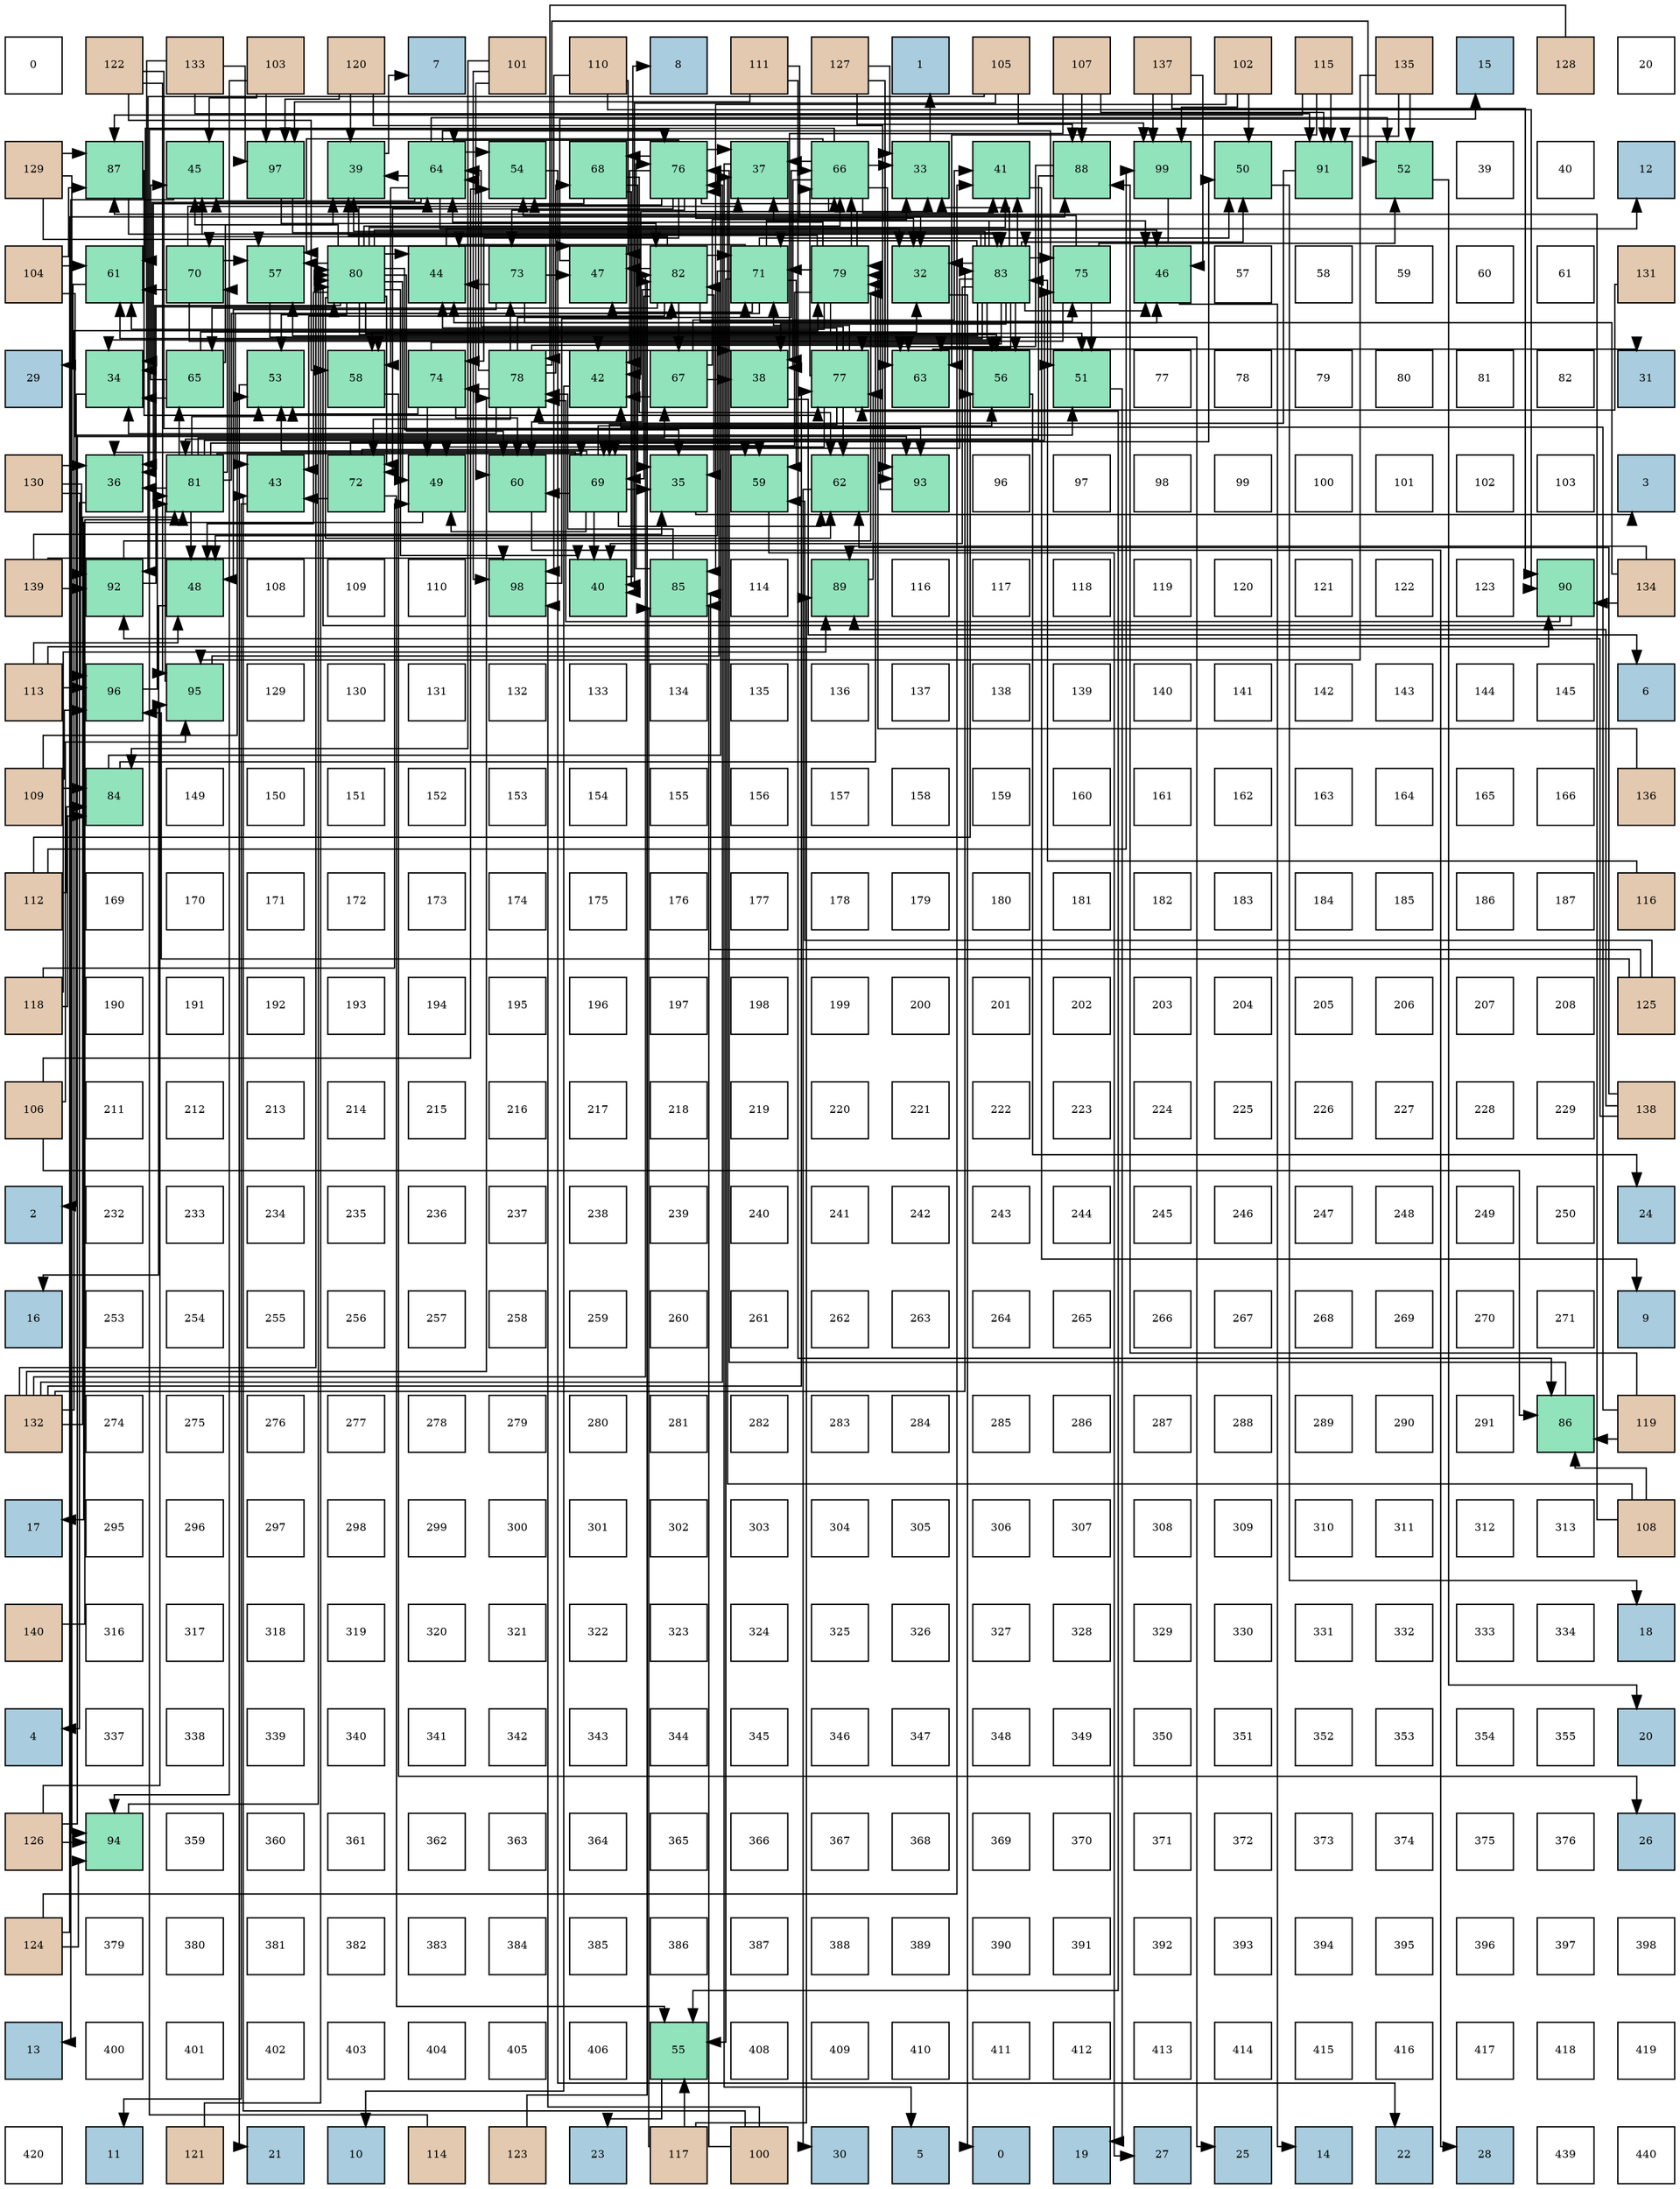 digraph layout{
 rankdir=TB;
 splines=ortho;
 node [style=filled shape=square fixedsize=true width=0.6];
0[label="0", fontsize=8, fillcolor="#ffffff"];
1[label="122", fontsize=8, fillcolor="#e3c9af"];
2[label="133", fontsize=8, fillcolor="#e3c9af"];
3[label="103", fontsize=8, fillcolor="#e3c9af"];
4[label="120", fontsize=8, fillcolor="#e3c9af"];
5[label="7", fontsize=8, fillcolor="#a9ccde"];
6[label="101", fontsize=8, fillcolor="#e3c9af"];
7[label="110", fontsize=8, fillcolor="#e3c9af"];
8[label="8", fontsize=8, fillcolor="#a9ccde"];
9[label="111", fontsize=8, fillcolor="#e3c9af"];
10[label="127", fontsize=8, fillcolor="#e3c9af"];
11[label="1", fontsize=8, fillcolor="#a9ccde"];
12[label="105", fontsize=8, fillcolor="#e3c9af"];
13[label="107", fontsize=8, fillcolor="#e3c9af"];
14[label="137", fontsize=8, fillcolor="#e3c9af"];
15[label="102", fontsize=8, fillcolor="#e3c9af"];
16[label="115", fontsize=8, fillcolor="#e3c9af"];
17[label="135", fontsize=8, fillcolor="#e3c9af"];
18[label="15", fontsize=8, fillcolor="#a9ccde"];
19[label="128", fontsize=8, fillcolor="#e3c9af"];
20[label="20", fontsize=8, fillcolor="#ffffff"];
21[label="129", fontsize=8, fillcolor="#e3c9af"];
22[label="87", fontsize=8, fillcolor="#91e3bb"];
23[label="45", fontsize=8, fillcolor="#91e3bb"];
24[label="97", fontsize=8, fillcolor="#91e3bb"];
25[label="39", fontsize=8, fillcolor="#91e3bb"];
26[label="64", fontsize=8, fillcolor="#91e3bb"];
27[label="54", fontsize=8, fillcolor="#91e3bb"];
28[label="68", fontsize=8, fillcolor="#91e3bb"];
29[label="76", fontsize=8, fillcolor="#91e3bb"];
30[label="37", fontsize=8, fillcolor="#91e3bb"];
31[label="66", fontsize=8, fillcolor="#91e3bb"];
32[label="33", fontsize=8, fillcolor="#91e3bb"];
33[label="41", fontsize=8, fillcolor="#91e3bb"];
34[label="88", fontsize=8, fillcolor="#91e3bb"];
35[label="99", fontsize=8, fillcolor="#91e3bb"];
36[label="50", fontsize=8, fillcolor="#91e3bb"];
37[label="91", fontsize=8, fillcolor="#91e3bb"];
38[label="52", fontsize=8, fillcolor="#91e3bb"];
39[label="39", fontsize=8, fillcolor="#ffffff"];
40[label="40", fontsize=8, fillcolor="#ffffff"];
41[label="12", fontsize=8, fillcolor="#a9ccde"];
42[label="104", fontsize=8, fillcolor="#e3c9af"];
43[label="61", fontsize=8, fillcolor="#91e3bb"];
44[label="70", fontsize=8, fillcolor="#91e3bb"];
45[label="57", fontsize=8, fillcolor="#91e3bb"];
46[label="80", fontsize=8, fillcolor="#91e3bb"];
47[label="44", fontsize=8, fillcolor="#91e3bb"];
48[label="73", fontsize=8, fillcolor="#91e3bb"];
49[label="47", fontsize=8, fillcolor="#91e3bb"];
50[label="82", fontsize=8, fillcolor="#91e3bb"];
51[label="71", fontsize=8, fillcolor="#91e3bb"];
52[label="79", fontsize=8, fillcolor="#91e3bb"];
53[label="32", fontsize=8, fillcolor="#91e3bb"];
54[label="83", fontsize=8, fillcolor="#91e3bb"];
55[label="75", fontsize=8, fillcolor="#91e3bb"];
56[label="46", fontsize=8, fillcolor="#91e3bb"];
57[label="57", fontsize=8, fillcolor="#ffffff"];
58[label="58", fontsize=8, fillcolor="#ffffff"];
59[label="59", fontsize=8, fillcolor="#ffffff"];
60[label="60", fontsize=8, fillcolor="#ffffff"];
61[label="61", fontsize=8, fillcolor="#ffffff"];
62[label="131", fontsize=8, fillcolor="#e3c9af"];
63[label="29", fontsize=8, fillcolor="#a9ccde"];
64[label="34", fontsize=8, fillcolor="#91e3bb"];
65[label="65", fontsize=8, fillcolor="#91e3bb"];
66[label="53", fontsize=8, fillcolor="#91e3bb"];
67[label="58", fontsize=8, fillcolor="#91e3bb"];
68[label="74", fontsize=8, fillcolor="#91e3bb"];
69[label="78", fontsize=8, fillcolor="#91e3bb"];
70[label="42", fontsize=8, fillcolor="#91e3bb"];
71[label="67", fontsize=8, fillcolor="#91e3bb"];
72[label="38", fontsize=8, fillcolor="#91e3bb"];
73[label="77", fontsize=8, fillcolor="#91e3bb"];
74[label="63", fontsize=8, fillcolor="#91e3bb"];
75[label="56", fontsize=8, fillcolor="#91e3bb"];
76[label="51", fontsize=8, fillcolor="#91e3bb"];
77[label="77", fontsize=8, fillcolor="#ffffff"];
78[label="78", fontsize=8, fillcolor="#ffffff"];
79[label="79", fontsize=8, fillcolor="#ffffff"];
80[label="80", fontsize=8, fillcolor="#ffffff"];
81[label="81", fontsize=8, fillcolor="#ffffff"];
82[label="82", fontsize=8, fillcolor="#ffffff"];
83[label="31", fontsize=8, fillcolor="#a9ccde"];
84[label="130", fontsize=8, fillcolor="#e3c9af"];
85[label="36", fontsize=8, fillcolor="#91e3bb"];
86[label="81", fontsize=8, fillcolor="#91e3bb"];
87[label="43", fontsize=8, fillcolor="#91e3bb"];
88[label="72", fontsize=8, fillcolor="#91e3bb"];
89[label="49", fontsize=8, fillcolor="#91e3bb"];
90[label="60", fontsize=8, fillcolor="#91e3bb"];
91[label="69", fontsize=8, fillcolor="#91e3bb"];
92[label="35", fontsize=8, fillcolor="#91e3bb"];
93[label="59", fontsize=8, fillcolor="#91e3bb"];
94[label="62", fontsize=8, fillcolor="#91e3bb"];
95[label="93", fontsize=8, fillcolor="#91e3bb"];
96[label="96", fontsize=8, fillcolor="#ffffff"];
97[label="97", fontsize=8, fillcolor="#ffffff"];
98[label="98", fontsize=8, fillcolor="#ffffff"];
99[label="99", fontsize=8, fillcolor="#ffffff"];
100[label="100", fontsize=8, fillcolor="#ffffff"];
101[label="101", fontsize=8, fillcolor="#ffffff"];
102[label="102", fontsize=8, fillcolor="#ffffff"];
103[label="103", fontsize=8, fillcolor="#ffffff"];
104[label="3", fontsize=8, fillcolor="#a9ccde"];
105[label="139", fontsize=8, fillcolor="#e3c9af"];
106[label="92", fontsize=8, fillcolor="#91e3bb"];
107[label="48", fontsize=8, fillcolor="#91e3bb"];
108[label="108", fontsize=8, fillcolor="#ffffff"];
109[label="109", fontsize=8, fillcolor="#ffffff"];
110[label="110", fontsize=8, fillcolor="#ffffff"];
111[label="98", fontsize=8, fillcolor="#91e3bb"];
112[label="40", fontsize=8, fillcolor="#91e3bb"];
113[label="85", fontsize=8, fillcolor="#91e3bb"];
114[label="114", fontsize=8, fillcolor="#ffffff"];
115[label="89", fontsize=8, fillcolor="#91e3bb"];
116[label="116", fontsize=8, fillcolor="#ffffff"];
117[label="117", fontsize=8, fillcolor="#ffffff"];
118[label="118", fontsize=8, fillcolor="#ffffff"];
119[label="119", fontsize=8, fillcolor="#ffffff"];
120[label="120", fontsize=8, fillcolor="#ffffff"];
121[label="121", fontsize=8, fillcolor="#ffffff"];
122[label="122", fontsize=8, fillcolor="#ffffff"];
123[label="123", fontsize=8, fillcolor="#ffffff"];
124[label="90", fontsize=8, fillcolor="#91e3bb"];
125[label="134", fontsize=8, fillcolor="#e3c9af"];
126[label="113", fontsize=8, fillcolor="#e3c9af"];
127[label="96", fontsize=8, fillcolor="#91e3bb"];
128[label="95", fontsize=8, fillcolor="#91e3bb"];
129[label="129", fontsize=8, fillcolor="#ffffff"];
130[label="130", fontsize=8, fillcolor="#ffffff"];
131[label="131", fontsize=8, fillcolor="#ffffff"];
132[label="132", fontsize=8, fillcolor="#ffffff"];
133[label="133", fontsize=8, fillcolor="#ffffff"];
134[label="134", fontsize=8, fillcolor="#ffffff"];
135[label="135", fontsize=8, fillcolor="#ffffff"];
136[label="136", fontsize=8, fillcolor="#ffffff"];
137[label="137", fontsize=8, fillcolor="#ffffff"];
138[label="138", fontsize=8, fillcolor="#ffffff"];
139[label="139", fontsize=8, fillcolor="#ffffff"];
140[label="140", fontsize=8, fillcolor="#ffffff"];
141[label="141", fontsize=8, fillcolor="#ffffff"];
142[label="142", fontsize=8, fillcolor="#ffffff"];
143[label="143", fontsize=8, fillcolor="#ffffff"];
144[label="144", fontsize=8, fillcolor="#ffffff"];
145[label="145", fontsize=8, fillcolor="#ffffff"];
146[label="6", fontsize=8, fillcolor="#a9ccde"];
147[label="109", fontsize=8, fillcolor="#e3c9af"];
148[label="84", fontsize=8, fillcolor="#91e3bb"];
149[label="149", fontsize=8, fillcolor="#ffffff"];
150[label="150", fontsize=8, fillcolor="#ffffff"];
151[label="151", fontsize=8, fillcolor="#ffffff"];
152[label="152", fontsize=8, fillcolor="#ffffff"];
153[label="153", fontsize=8, fillcolor="#ffffff"];
154[label="154", fontsize=8, fillcolor="#ffffff"];
155[label="155", fontsize=8, fillcolor="#ffffff"];
156[label="156", fontsize=8, fillcolor="#ffffff"];
157[label="157", fontsize=8, fillcolor="#ffffff"];
158[label="158", fontsize=8, fillcolor="#ffffff"];
159[label="159", fontsize=8, fillcolor="#ffffff"];
160[label="160", fontsize=8, fillcolor="#ffffff"];
161[label="161", fontsize=8, fillcolor="#ffffff"];
162[label="162", fontsize=8, fillcolor="#ffffff"];
163[label="163", fontsize=8, fillcolor="#ffffff"];
164[label="164", fontsize=8, fillcolor="#ffffff"];
165[label="165", fontsize=8, fillcolor="#ffffff"];
166[label="166", fontsize=8, fillcolor="#ffffff"];
167[label="136", fontsize=8, fillcolor="#e3c9af"];
168[label="112", fontsize=8, fillcolor="#e3c9af"];
169[label="169", fontsize=8, fillcolor="#ffffff"];
170[label="170", fontsize=8, fillcolor="#ffffff"];
171[label="171", fontsize=8, fillcolor="#ffffff"];
172[label="172", fontsize=8, fillcolor="#ffffff"];
173[label="173", fontsize=8, fillcolor="#ffffff"];
174[label="174", fontsize=8, fillcolor="#ffffff"];
175[label="175", fontsize=8, fillcolor="#ffffff"];
176[label="176", fontsize=8, fillcolor="#ffffff"];
177[label="177", fontsize=8, fillcolor="#ffffff"];
178[label="178", fontsize=8, fillcolor="#ffffff"];
179[label="179", fontsize=8, fillcolor="#ffffff"];
180[label="180", fontsize=8, fillcolor="#ffffff"];
181[label="181", fontsize=8, fillcolor="#ffffff"];
182[label="182", fontsize=8, fillcolor="#ffffff"];
183[label="183", fontsize=8, fillcolor="#ffffff"];
184[label="184", fontsize=8, fillcolor="#ffffff"];
185[label="185", fontsize=8, fillcolor="#ffffff"];
186[label="186", fontsize=8, fillcolor="#ffffff"];
187[label="187", fontsize=8, fillcolor="#ffffff"];
188[label="116", fontsize=8, fillcolor="#e3c9af"];
189[label="118", fontsize=8, fillcolor="#e3c9af"];
190[label="190", fontsize=8, fillcolor="#ffffff"];
191[label="191", fontsize=8, fillcolor="#ffffff"];
192[label="192", fontsize=8, fillcolor="#ffffff"];
193[label="193", fontsize=8, fillcolor="#ffffff"];
194[label="194", fontsize=8, fillcolor="#ffffff"];
195[label="195", fontsize=8, fillcolor="#ffffff"];
196[label="196", fontsize=8, fillcolor="#ffffff"];
197[label="197", fontsize=8, fillcolor="#ffffff"];
198[label="198", fontsize=8, fillcolor="#ffffff"];
199[label="199", fontsize=8, fillcolor="#ffffff"];
200[label="200", fontsize=8, fillcolor="#ffffff"];
201[label="201", fontsize=8, fillcolor="#ffffff"];
202[label="202", fontsize=8, fillcolor="#ffffff"];
203[label="203", fontsize=8, fillcolor="#ffffff"];
204[label="204", fontsize=8, fillcolor="#ffffff"];
205[label="205", fontsize=8, fillcolor="#ffffff"];
206[label="206", fontsize=8, fillcolor="#ffffff"];
207[label="207", fontsize=8, fillcolor="#ffffff"];
208[label="208", fontsize=8, fillcolor="#ffffff"];
209[label="125", fontsize=8, fillcolor="#e3c9af"];
210[label="106", fontsize=8, fillcolor="#e3c9af"];
211[label="211", fontsize=8, fillcolor="#ffffff"];
212[label="212", fontsize=8, fillcolor="#ffffff"];
213[label="213", fontsize=8, fillcolor="#ffffff"];
214[label="214", fontsize=8, fillcolor="#ffffff"];
215[label="215", fontsize=8, fillcolor="#ffffff"];
216[label="216", fontsize=8, fillcolor="#ffffff"];
217[label="217", fontsize=8, fillcolor="#ffffff"];
218[label="218", fontsize=8, fillcolor="#ffffff"];
219[label="219", fontsize=8, fillcolor="#ffffff"];
220[label="220", fontsize=8, fillcolor="#ffffff"];
221[label="221", fontsize=8, fillcolor="#ffffff"];
222[label="222", fontsize=8, fillcolor="#ffffff"];
223[label="223", fontsize=8, fillcolor="#ffffff"];
224[label="224", fontsize=8, fillcolor="#ffffff"];
225[label="225", fontsize=8, fillcolor="#ffffff"];
226[label="226", fontsize=8, fillcolor="#ffffff"];
227[label="227", fontsize=8, fillcolor="#ffffff"];
228[label="228", fontsize=8, fillcolor="#ffffff"];
229[label="229", fontsize=8, fillcolor="#ffffff"];
230[label="138", fontsize=8, fillcolor="#e3c9af"];
231[label="2", fontsize=8, fillcolor="#a9ccde"];
232[label="232", fontsize=8, fillcolor="#ffffff"];
233[label="233", fontsize=8, fillcolor="#ffffff"];
234[label="234", fontsize=8, fillcolor="#ffffff"];
235[label="235", fontsize=8, fillcolor="#ffffff"];
236[label="236", fontsize=8, fillcolor="#ffffff"];
237[label="237", fontsize=8, fillcolor="#ffffff"];
238[label="238", fontsize=8, fillcolor="#ffffff"];
239[label="239", fontsize=8, fillcolor="#ffffff"];
240[label="240", fontsize=8, fillcolor="#ffffff"];
241[label="241", fontsize=8, fillcolor="#ffffff"];
242[label="242", fontsize=8, fillcolor="#ffffff"];
243[label="243", fontsize=8, fillcolor="#ffffff"];
244[label="244", fontsize=8, fillcolor="#ffffff"];
245[label="245", fontsize=8, fillcolor="#ffffff"];
246[label="246", fontsize=8, fillcolor="#ffffff"];
247[label="247", fontsize=8, fillcolor="#ffffff"];
248[label="248", fontsize=8, fillcolor="#ffffff"];
249[label="249", fontsize=8, fillcolor="#ffffff"];
250[label="250", fontsize=8, fillcolor="#ffffff"];
251[label="24", fontsize=8, fillcolor="#a9ccde"];
252[label="16", fontsize=8, fillcolor="#a9ccde"];
253[label="253", fontsize=8, fillcolor="#ffffff"];
254[label="254", fontsize=8, fillcolor="#ffffff"];
255[label="255", fontsize=8, fillcolor="#ffffff"];
256[label="256", fontsize=8, fillcolor="#ffffff"];
257[label="257", fontsize=8, fillcolor="#ffffff"];
258[label="258", fontsize=8, fillcolor="#ffffff"];
259[label="259", fontsize=8, fillcolor="#ffffff"];
260[label="260", fontsize=8, fillcolor="#ffffff"];
261[label="261", fontsize=8, fillcolor="#ffffff"];
262[label="262", fontsize=8, fillcolor="#ffffff"];
263[label="263", fontsize=8, fillcolor="#ffffff"];
264[label="264", fontsize=8, fillcolor="#ffffff"];
265[label="265", fontsize=8, fillcolor="#ffffff"];
266[label="266", fontsize=8, fillcolor="#ffffff"];
267[label="267", fontsize=8, fillcolor="#ffffff"];
268[label="268", fontsize=8, fillcolor="#ffffff"];
269[label="269", fontsize=8, fillcolor="#ffffff"];
270[label="270", fontsize=8, fillcolor="#ffffff"];
271[label="271", fontsize=8, fillcolor="#ffffff"];
272[label="9", fontsize=8, fillcolor="#a9ccde"];
273[label="132", fontsize=8, fillcolor="#e3c9af"];
274[label="274", fontsize=8, fillcolor="#ffffff"];
275[label="275", fontsize=8, fillcolor="#ffffff"];
276[label="276", fontsize=8, fillcolor="#ffffff"];
277[label="277", fontsize=8, fillcolor="#ffffff"];
278[label="278", fontsize=8, fillcolor="#ffffff"];
279[label="279", fontsize=8, fillcolor="#ffffff"];
280[label="280", fontsize=8, fillcolor="#ffffff"];
281[label="281", fontsize=8, fillcolor="#ffffff"];
282[label="282", fontsize=8, fillcolor="#ffffff"];
283[label="283", fontsize=8, fillcolor="#ffffff"];
284[label="284", fontsize=8, fillcolor="#ffffff"];
285[label="285", fontsize=8, fillcolor="#ffffff"];
286[label="286", fontsize=8, fillcolor="#ffffff"];
287[label="287", fontsize=8, fillcolor="#ffffff"];
288[label="288", fontsize=8, fillcolor="#ffffff"];
289[label="289", fontsize=8, fillcolor="#ffffff"];
290[label="290", fontsize=8, fillcolor="#ffffff"];
291[label="291", fontsize=8, fillcolor="#ffffff"];
292[label="86", fontsize=8, fillcolor="#91e3bb"];
293[label="119", fontsize=8, fillcolor="#e3c9af"];
294[label="17", fontsize=8, fillcolor="#a9ccde"];
295[label="295", fontsize=8, fillcolor="#ffffff"];
296[label="296", fontsize=8, fillcolor="#ffffff"];
297[label="297", fontsize=8, fillcolor="#ffffff"];
298[label="298", fontsize=8, fillcolor="#ffffff"];
299[label="299", fontsize=8, fillcolor="#ffffff"];
300[label="300", fontsize=8, fillcolor="#ffffff"];
301[label="301", fontsize=8, fillcolor="#ffffff"];
302[label="302", fontsize=8, fillcolor="#ffffff"];
303[label="303", fontsize=8, fillcolor="#ffffff"];
304[label="304", fontsize=8, fillcolor="#ffffff"];
305[label="305", fontsize=8, fillcolor="#ffffff"];
306[label="306", fontsize=8, fillcolor="#ffffff"];
307[label="307", fontsize=8, fillcolor="#ffffff"];
308[label="308", fontsize=8, fillcolor="#ffffff"];
309[label="309", fontsize=8, fillcolor="#ffffff"];
310[label="310", fontsize=8, fillcolor="#ffffff"];
311[label="311", fontsize=8, fillcolor="#ffffff"];
312[label="312", fontsize=8, fillcolor="#ffffff"];
313[label="313", fontsize=8, fillcolor="#ffffff"];
314[label="108", fontsize=8, fillcolor="#e3c9af"];
315[label="140", fontsize=8, fillcolor="#e3c9af"];
316[label="316", fontsize=8, fillcolor="#ffffff"];
317[label="317", fontsize=8, fillcolor="#ffffff"];
318[label="318", fontsize=8, fillcolor="#ffffff"];
319[label="319", fontsize=8, fillcolor="#ffffff"];
320[label="320", fontsize=8, fillcolor="#ffffff"];
321[label="321", fontsize=8, fillcolor="#ffffff"];
322[label="322", fontsize=8, fillcolor="#ffffff"];
323[label="323", fontsize=8, fillcolor="#ffffff"];
324[label="324", fontsize=8, fillcolor="#ffffff"];
325[label="325", fontsize=8, fillcolor="#ffffff"];
326[label="326", fontsize=8, fillcolor="#ffffff"];
327[label="327", fontsize=8, fillcolor="#ffffff"];
328[label="328", fontsize=8, fillcolor="#ffffff"];
329[label="329", fontsize=8, fillcolor="#ffffff"];
330[label="330", fontsize=8, fillcolor="#ffffff"];
331[label="331", fontsize=8, fillcolor="#ffffff"];
332[label="332", fontsize=8, fillcolor="#ffffff"];
333[label="333", fontsize=8, fillcolor="#ffffff"];
334[label="334", fontsize=8, fillcolor="#ffffff"];
335[label="18", fontsize=8, fillcolor="#a9ccde"];
336[label="4", fontsize=8, fillcolor="#a9ccde"];
337[label="337", fontsize=8, fillcolor="#ffffff"];
338[label="338", fontsize=8, fillcolor="#ffffff"];
339[label="339", fontsize=8, fillcolor="#ffffff"];
340[label="340", fontsize=8, fillcolor="#ffffff"];
341[label="341", fontsize=8, fillcolor="#ffffff"];
342[label="342", fontsize=8, fillcolor="#ffffff"];
343[label="343", fontsize=8, fillcolor="#ffffff"];
344[label="344", fontsize=8, fillcolor="#ffffff"];
345[label="345", fontsize=8, fillcolor="#ffffff"];
346[label="346", fontsize=8, fillcolor="#ffffff"];
347[label="347", fontsize=8, fillcolor="#ffffff"];
348[label="348", fontsize=8, fillcolor="#ffffff"];
349[label="349", fontsize=8, fillcolor="#ffffff"];
350[label="350", fontsize=8, fillcolor="#ffffff"];
351[label="351", fontsize=8, fillcolor="#ffffff"];
352[label="352", fontsize=8, fillcolor="#ffffff"];
353[label="353", fontsize=8, fillcolor="#ffffff"];
354[label="354", fontsize=8, fillcolor="#ffffff"];
355[label="355", fontsize=8, fillcolor="#ffffff"];
356[label="20", fontsize=8, fillcolor="#a9ccde"];
357[label="126", fontsize=8, fillcolor="#e3c9af"];
358[label="94", fontsize=8, fillcolor="#91e3bb"];
359[label="359", fontsize=8, fillcolor="#ffffff"];
360[label="360", fontsize=8, fillcolor="#ffffff"];
361[label="361", fontsize=8, fillcolor="#ffffff"];
362[label="362", fontsize=8, fillcolor="#ffffff"];
363[label="363", fontsize=8, fillcolor="#ffffff"];
364[label="364", fontsize=8, fillcolor="#ffffff"];
365[label="365", fontsize=8, fillcolor="#ffffff"];
366[label="366", fontsize=8, fillcolor="#ffffff"];
367[label="367", fontsize=8, fillcolor="#ffffff"];
368[label="368", fontsize=8, fillcolor="#ffffff"];
369[label="369", fontsize=8, fillcolor="#ffffff"];
370[label="370", fontsize=8, fillcolor="#ffffff"];
371[label="371", fontsize=8, fillcolor="#ffffff"];
372[label="372", fontsize=8, fillcolor="#ffffff"];
373[label="373", fontsize=8, fillcolor="#ffffff"];
374[label="374", fontsize=8, fillcolor="#ffffff"];
375[label="375", fontsize=8, fillcolor="#ffffff"];
376[label="376", fontsize=8, fillcolor="#ffffff"];
377[label="26", fontsize=8, fillcolor="#a9ccde"];
378[label="124", fontsize=8, fillcolor="#e3c9af"];
379[label="379", fontsize=8, fillcolor="#ffffff"];
380[label="380", fontsize=8, fillcolor="#ffffff"];
381[label="381", fontsize=8, fillcolor="#ffffff"];
382[label="382", fontsize=8, fillcolor="#ffffff"];
383[label="383", fontsize=8, fillcolor="#ffffff"];
384[label="384", fontsize=8, fillcolor="#ffffff"];
385[label="385", fontsize=8, fillcolor="#ffffff"];
386[label="386", fontsize=8, fillcolor="#ffffff"];
387[label="387", fontsize=8, fillcolor="#ffffff"];
388[label="388", fontsize=8, fillcolor="#ffffff"];
389[label="389", fontsize=8, fillcolor="#ffffff"];
390[label="390", fontsize=8, fillcolor="#ffffff"];
391[label="391", fontsize=8, fillcolor="#ffffff"];
392[label="392", fontsize=8, fillcolor="#ffffff"];
393[label="393", fontsize=8, fillcolor="#ffffff"];
394[label="394", fontsize=8, fillcolor="#ffffff"];
395[label="395", fontsize=8, fillcolor="#ffffff"];
396[label="396", fontsize=8, fillcolor="#ffffff"];
397[label="397", fontsize=8, fillcolor="#ffffff"];
398[label="398", fontsize=8, fillcolor="#ffffff"];
399[label="13", fontsize=8, fillcolor="#a9ccde"];
400[label="400", fontsize=8, fillcolor="#ffffff"];
401[label="401", fontsize=8, fillcolor="#ffffff"];
402[label="402", fontsize=8, fillcolor="#ffffff"];
403[label="403", fontsize=8, fillcolor="#ffffff"];
404[label="404", fontsize=8, fillcolor="#ffffff"];
405[label="405", fontsize=8, fillcolor="#ffffff"];
406[label="406", fontsize=8, fillcolor="#ffffff"];
407[label="55", fontsize=8, fillcolor="#91e3bb"];
408[label="408", fontsize=8, fillcolor="#ffffff"];
409[label="409", fontsize=8, fillcolor="#ffffff"];
410[label="410", fontsize=8, fillcolor="#ffffff"];
411[label="411", fontsize=8, fillcolor="#ffffff"];
412[label="412", fontsize=8, fillcolor="#ffffff"];
413[label="413", fontsize=8, fillcolor="#ffffff"];
414[label="414", fontsize=8, fillcolor="#ffffff"];
415[label="415", fontsize=8, fillcolor="#ffffff"];
416[label="416", fontsize=8, fillcolor="#ffffff"];
417[label="417", fontsize=8, fillcolor="#ffffff"];
418[label="418", fontsize=8, fillcolor="#ffffff"];
419[label="419", fontsize=8, fillcolor="#ffffff"];
420[label="420", fontsize=8, fillcolor="#ffffff"];
421[label="11", fontsize=8, fillcolor="#a9ccde"];
422[label="121", fontsize=8, fillcolor="#e3c9af"];
423[label="21", fontsize=8, fillcolor="#a9ccde"];
424[label="10", fontsize=8, fillcolor="#a9ccde"];
425[label="114", fontsize=8, fillcolor="#e3c9af"];
426[label="123", fontsize=8, fillcolor="#e3c9af"];
427[label="23", fontsize=8, fillcolor="#a9ccde"];
428[label="117", fontsize=8, fillcolor="#e3c9af"];
429[label="100", fontsize=8, fillcolor="#e3c9af"];
430[label="30", fontsize=8, fillcolor="#a9ccde"];
431[label="5", fontsize=8, fillcolor="#a9ccde"];
432[label="0", fontsize=8, fillcolor="#a9ccde"];
433[label="19", fontsize=8, fillcolor="#a9ccde"];
434[label="27", fontsize=8, fillcolor="#a9ccde"];
435[label="25", fontsize=8, fillcolor="#a9ccde"];
436[label="14", fontsize=8, fillcolor="#a9ccde"];
437[label="22", fontsize=8, fillcolor="#a9ccde"];
438[label="28", fontsize=8, fillcolor="#a9ccde"];
439[label="439", fontsize=8, fillcolor="#ffffff"];
440[label="440", fontsize=8, fillcolor="#ffffff"];
edge [constraint=false, style=vis];53 -> 432;
32 -> 11;
64 -> 231;
92 -> 104;
85 -> 336;
30 -> 431;
72 -> 146;
25 -> 5;
112 -> 8;
33 -> 272;
70 -> 424;
87 -> 421;
47 -> 41;
23 -> 399;
56 -> 436;
49 -> 18;
107 -> 252;
89 -> 294;
36 -> 335;
76 -> 433;
38 -> 356;
66 -> 423;
27 -> 437;
407 -> 427;
75 -> 251;
45 -> 435;
67 -> 377;
93 -> 434;
90 -> 438;
43 -> 63;
94 -> 430;
74 -> 83;
26 -> 53;
26 -> 64;
26 -> 25;
26 -> 23;
26 -> 76;
26 -> 38;
26 -> 27;
26 -> 67;
65 -> 53;
65 -> 64;
65 -> 25;
65 -> 23;
31 -> 32;
31 -> 30;
31 -> 72;
31 -> 33;
31 -> 70;
31 -> 45;
31 -> 43;
31 -> 74;
71 -> 32;
71 -> 72;
71 -> 33;
71 -> 70;
28 -> 92;
28 -> 85;
28 -> 112;
28 -> 94;
91 -> 92;
91 -> 85;
91 -> 112;
91 -> 89;
91 -> 66;
91 -> 75;
91 -> 90;
91 -> 94;
44 -> 30;
44 -> 45;
44 -> 43;
44 -> 74;
51 -> 87;
51 -> 47;
51 -> 56;
51 -> 49;
51 -> 107;
51 -> 36;
51 -> 407;
51 -> 93;
88 -> 87;
88 -> 36;
88 -> 407;
88 -> 93;
48 -> 47;
48 -> 56;
48 -> 49;
48 -> 107;
68 -> 89;
68 -> 66;
68 -> 75;
68 -> 90;
55 -> 76;
55 -> 38;
55 -> 27;
55 -> 67;
29 -> 53;
29 -> 30;
29 -> 70;
29 -> 27;
29 -> 26;
29 -> 31;
29 -> 28;
29 -> 88;
29 -> 48;
29 -> 68;
73 -> 47;
73 -> 89;
73 -> 407;
73 -> 94;
73 -> 26;
73 -> 31;
73 -> 91;
73 -> 51;
69 -> 64;
69 -> 72;
69 -> 38;
69 -> 74;
69 -> 26;
69 -> 31;
69 -> 28;
69 -> 88;
69 -> 48;
69 -> 68;
52 -> 32;
52 -> 25;
52 -> 67;
52 -> 43;
52 -> 26;
52 -> 31;
52 -> 91;
52 -> 51;
46 -> 92;
46 -> 85;
46 -> 112;
46 -> 33;
46 -> 47;
46 -> 23;
46 -> 56;
46 -> 49;
46 -> 107;
46 -> 89;
46 -> 76;
46 -> 66;
46 -> 75;
46 -> 45;
46 -> 90;
46 -> 94;
46 -> 26;
46 -> 31;
46 -> 88;
86 -> 85;
86 -> 107;
86 -> 66;
86 -> 93;
86 -> 65;
86 -> 71;
86 -> 91;
86 -> 44;
86 -> 51;
86 -> 55;
50 -> 92;
50 -> 87;
50 -> 49;
50 -> 90;
50 -> 65;
50 -> 71;
50 -> 91;
50 -> 44;
50 -> 51;
50 -> 55;
54 -> 53;
54 -> 32;
54 -> 64;
54 -> 30;
54 -> 72;
54 -> 25;
54 -> 112;
54 -> 33;
54 -> 70;
54 -> 23;
54 -> 56;
54 -> 36;
54 -> 75;
54 -> 45;
54 -> 43;
54 -> 74;
54 -> 91;
54 -> 51;
54 -> 55;
148 -> 29;
148 -> 52;
113 -> 29;
113 -> 69;
292 -> 29;
22 -> 73;
22 -> 54;
34 -> 73;
34 -> 86;
115 -> 73;
124 -> 69;
124 -> 46;
37 -> 69;
106 -> 52;
106 -> 46;
95 -> 52;
358 -> 46;
128 -> 86;
128 -> 50;
127 -> 86;
24 -> 50;
24 -> 54;
111 -> 50;
35 -> 54;
429 -> 87;
429 -> 113;
429 -> 111;
6 -> 90;
6 -> 148;
6 -> 111;
15 -> 36;
15 -> 113;
15 -> 35;
3 -> 23;
3 -> 358;
3 -> 24;
42 -> 43;
42 -> 22;
42 -> 95;
12 -> 112;
12 -> 106;
12 -> 35;
210 -> 27;
210 -> 292;
210 -> 128;
13 -> 72;
13 -> 34;
13 -> 37;
314 -> 30;
314 -> 292;
314 -> 22;
147 -> 66;
147 -> 148;
147 -> 127;
7 -> 49;
7 -> 124;
7 -> 111;
9 -> 53;
9 -> 292;
9 -> 24;
168 -> 75;
168 -> 148;
168 -> 35;
126 -> 107;
126 -> 124;
126 -> 127;
425 -> 29;
16 -> 74;
16 -> 22;
16 -> 37;
188 -> 54;
428 -> 407;
428 -> 113;
428 -> 115;
189 -> 89;
189 -> 148;
189 -> 115;
293 -> 70;
293 -> 292;
293 -> 34;
4 -> 25;
4 -> 95;
4 -> 24;
422 -> 46;
1 -> 67;
1 -> 95;
1 -> 128;
426 -> 50;
378 -> 33;
378 -> 34;
378 -> 358;
209 -> 93;
209 -> 113;
209 -> 127;
357 -> 76;
357 -> 358;
357 -> 128;
10 -> 32;
10 -> 34;
10 -> 95;
19 -> 69;
21 -> 45;
21 -> 22;
21 -> 358;
84 -> 85;
84 -> 106;
84 -> 127;
62 -> 73;
273 -> 29;
273 -> 73;
273 -> 69;
273 -> 52;
273 -> 46;
273 -> 86;
273 -> 50;
273 -> 54;
2 -> 64;
2 -> 37;
2 -> 24;
125 -> 47;
125 -> 115;
125 -> 124;
17 -> 38;
17 -> 37;
17 -> 128;
167 -> 52;
14 -> 56;
14 -> 124;
14 -> 35;
230 -> 94;
230 -> 115;
230 -> 106;
105 -> 92;
105 -> 106;
105 -> 111;
315 -> 86;
edge [constraint=true, style=invis];
0 -> 21 -> 42 -> 63 -> 84 -> 105 -> 126 -> 147 -> 168 -> 189 -> 210 -> 231 -> 252 -> 273 -> 294 -> 315 -> 336 -> 357 -> 378 -> 399 -> 420;
1 -> 22 -> 43 -> 64 -> 85 -> 106 -> 127 -> 148 -> 169 -> 190 -> 211 -> 232 -> 253 -> 274 -> 295 -> 316 -> 337 -> 358 -> 379 -> 400 -> 421;
2 -> 23 -> 44 -> 65 -> 86 -> 107 -> 128 -> 149 -> 170 -> 191 -> 212 -> 233 -> 254 -> 275 -> 296 -> 317 -> 338 -> 359 -> 380 -> 401 -> 422;
3 -> 24 -> 45 -> 66 -> 87 -> 108 -> 129 -> 150 -> 171 -> 192 -> 213 -> 234 -> 255 -> 276 -> 297 -> 318 -> 339 -> 360 -> 381 -> 402 -> 423;
4 -> 25 -> 46 -> 67 -> 88 -> 109 -> 130 -> 151 -> 172 -> 193 -> 214 -> 235 -> 256 -> 277 -> 298 -> 319 -> 340 -> 361 -> 382 -> 403 -> 424;
5 -> 26 -> 47 -> 68 -> 89 -> 110 -> 131 -> 152 -> 173 -> 194 -> 215 -> 236 -> 257 -> 278 -> 299 -> 320 -> 341 -> 362 -> 383 -> 404 -> 425;
6 -> 27 -> 48 -> 69 -> 90 -> 111 -> 132 -> 153 -> 174 -> 195 -> 216 -> 237 -> 258 -> 279 -> 300 -> 321 -> 342 -> 363 -> 384 -> 405 -> 426;
7 -> 28 -> 49 -> 70 -> 91 -> 112 -> 133 -> 154 -> 175 -> 196 -> 217 -> 238 -> 259 -> 280 -> 301 -> 322 -> 343 -> 364 -> 385 -> 406 -> 427;
8 -> 29 -> 50 -> 71 -> 92 -> 113 -> 134 -> 155 -> 176 -> 197 -> 218 -> 239 -> 260 -> 281 -> 302 -> 323 -> 344 -> 365 -> 386 -> 407 -> 428;
9 -> 30 -> 51 -> 72 -> 93 -> 114 -> 135 -> 156 -> 177 -> 198 -> 219 -> 240 -> 261 -> 282 -> 303 -> 324 -> 345 -> 366 -> 387 -> 408 -> 429;
10 -> 31 -> 52 -> 73 -> 94 -> 115 -> 136 -> 157 -> 178 -> 199 -> 220 -> 241 -> 262 -> 283 -> 304 -> 325 -> 346 -> 367 -> 388 -> 409 -> 430;
11 -> 32 -> 53 -> 74 -> 95 -> 116 -> 137 -> 158 -> 179 -> 200 -> 221 -> 242 -> 263 -> 284 -> 305 -> 326 -> 347 -> 368 -> 389 -> 410 -> 431;
12 -> 33 -> 54 -> 75 -> 96 -> 117 -> 138 -> 159 -> 180 -> 201 -> 222 -> 243 -> 264 -> 285 -> 306 -> 327 -> 348 -> 369 -> 390 -> 411 -> 432;
13 -> 34 -> 55 -> 76 -> 97 -> 118 -> 139 -> 160 -> 181 -> 202 -> 223 -> 244 -> 265 -> 286 -> 307 -> 328 -> 349 -> 370 -> 391 -> 412 -> 433;
14 -> 35 -> 56 -> 77 -> 98 -> 119 -> 140 -> 161 -> 182 -> 203 -> 224 -> 245 -> 266 -> 287 -> 308 -> 329 -> 350 -> 371 -> 392 -> 413 -> 434;
15 -> 36 -> 57 -> 78 -> 99 -> 120 -> 141 -> 162 -> 183 -> 204 -> 225 -> 246 -> 267 -> 288 -> 309 -> 330 -> 351 -> 372 -> 393 -> 414 -> 435;
16 -> 37 -> 58 -> 79 -> 100 -> 121 -> 142 -> 163 -> 184 -> 205 -> 226 -> 247 -> 268 -> 289 -> 310 -> 331 -> 352 -> 373 -> 394 -> 415 -> 436;
17 -> 38 -> 59 -> 80 -> 101 -> 122 -> 143 -> 164 -> 185 -> 206 -> 227 -> 248 -> 269 -> 290 -> 311 -> 332 -> 353 -> 374 -> 395 -> 416 -> 437;
18 -> 39 -> 60 -> 81 -> 102 -> 123 -> 144 -> 165 -> 186 -> 207 -> 228 -> 249 -> 270 -> 291 -> 312 -> 333 -> 354 -> 375 -> 396 -> 417 -> 438;
19 -> 40 -> 61 -> 82 -> 103 -> 124 -> 145 -> 166 -> 187 -> 208 -> 229 -> 250 -> 271 -> 292 -> 313 -> 334 -> 355 -> 376 -> 397 -> 418 -> 439;
20 -> 41 -> 62 -> 83 -> 104 -> 125 -> 146 -> 167 -> 188 -> 209 -> 230 -> 251 -> 272 -> 293 -> 314 -> 335 -> 356 -> 377 -> 398 -> 419 -> 440;
rank = same {0 -> 1 -> 2 -> 3 -> 4 -> 5 -> 6 -> 7 -> 8 -> 9 -> 10 -> 11 -> 12 -> 13 -> 14 -> 15 -> 16 -> 17 -> 18 -> 19 -> 20};
rank = same {21 -> 22 -> 23 -> 24 -> 25 -> 26 -> 27 -> 28 -> 29 -> 30 -> 31 -> 32 -> 33 -> 34 -> 35 -> 36 -> 37 -> 38 -> 39 -> 40 -> 41};
rank = same {42 -> 43 -> 44 -> 45 -> 46 -> 47 -> 48 -> 49 -> 50 -> 51 -> 52 -> 53 -> 54 -> 55 -> 56 -> 57 -> 58 -> 59 -> 60 -> 61 -> 62};
rank = same {63 -> 64 -> 65 -> 66 -> 67 -> 68 -> 69 -> 70 -> 71 -> 72 -> 73 -> 74 -> 75 -> 76 -> 77 -> 78 -> 79 -> 80 -> 81 -> 82 -> 83};
rank = same {84 -> 85 -> 86 -> 87 -> 88 -> 89 -> 90 -> 91 -> 92 -> 93 -> 94 -> 95 -> 96 -> 97 -> 98 -> 99 -> 100 -> 101 -> 102 -> 103 -> 104};
rank = same {105 -> 106 -> 107 -> 108 -> 109 -> 110 -> 111 -> 112 -> 113 -> 114 -> 115 -> 116 -> 117 -> 118 -> 119 -> 120 -> 121 -> 122 -> 123 -> 124 -> 125};
rank = same {126 -> 127 -> 128 -> 129 -> 130 -> 131 -> 132 -> 133 -> 134 -> 135 -> 136 -> 137 -> 138 -> 139 -> 140 -> 141 -> 142 -> 143 -> 144 -> 145 -> 146};
rank = same {147 -> 148 -> 149 -> 150 -> 151 -> 152 -> 153 -> 154 -> 155 -> 156 -> 157 -> 158 -> 159 -> 160 -> 161 -> 162 -> 163 -> 164 -> 165 -> 166 -> 167};
rank = same {168 -> 169 -> 170 -> 171 -> 172 -> 173 -> 174 -> 175 -> 176 -> 177 -> 178 -> 179 -> 180 -> 181 -> 182 -> 183 -> 184 -> 185 -> 186 -> 187 -> 188};
rank = same {189 -> 190 -> 191 -> 192 -> 193 -> 194 -> 195 -> 196 -> 197 -> 198 -> 199 -> 200 -> 201 -> 202 -> 203 -> 204 -> 205 -> 206 -> 207 -> 208 -> 209};
rank = same {210 -> 211 -> 212 -> 213 -> 214 -> 215 -> 216 -> 217 -> 218 -> 219 -> 220 -> 221 -> 222 -> 223 -> 224 -> 225 -> 226 -> 227 -> 228 -> 229 -> 230};
rank = same {231 -> 232 -> 233 -> 234 -> 235 -> 236 -> 237 -> 238 -> 239 -> 240 -> 241 -> 242 -> 243 -> 244 -> 245 -> 246 -> 247 -> 248 -> 249 -> 250 -> 251};
rank = same {252 -> 253 -> 254 -> 255 -> 256 -> 257 -> 258 -> 259 -> 260 -> 261 -> 262 -> 263 -> 264 -> 265 -> 266 -> 267 -> 268 -> 269 -> 270 -> 271 -> 272};
rank = same {273 -> 274 -> 275 -> 276 -> 277 -> 278 -> 279 -> 280 -> 281 -> 282 -> 283 -> 284 -> 285 -> 286 -> 287 -> 288 -> 289 -> 290 -> 291 -> 292 -> 293};
rank = same {294 -> 295 -> 296 -> 297 -> 298 -> 299 -> 300 -> 301 -> 302 -> 303 -> 304 -> 305 -> 306 -> 307 -> 308 -> 309 -> 310 -> 311 -> 312 -> 313 -> 314};
rank = same {315 -> 316 -> 317 -> 318 -> 319 -> 320 -> 321 -> 322 -> 323 -> 324 -> 325 -> 326 -> 327 -> 328 -> 329 -> 330 -> 331 -> 332 -> 333 -> 334 -> 335};
rank = same {336 -> 337 -> 338 -> 339 -> 340 -> 341 -> 342 -> 343 -> 344 -> 345 -> 346 -> 347 -> 348 -> 349 -> 350 -> 351 -> 352 -> 353 -> 354 -> 355 -> 356};
rank = same {357 -> 358 -> 359 -> 360 -> 361 -> 362 -> 363 -> 364 -> 365 -> 366 -> 367 -> 368 -> 369 -> 370 -> 371 -> 372 -> 373 -> 374 -> 375 -> 376 -> 377};
rank = same {378 -> 379 -> 380 -> 381 -> 382 -> 383 -> 384 -> 385 -> 386 -> 387 -> 388 -> 389 -> 390 -> 391 -> 392 -> 393 -> 394 -> 395 -> 396 -> 397 -> 398};
rank = same {399 -> 400 -> 401 -> 402 -> 403 -> 404 -> 405 -> 406 -> 407 -> 408 -> 409 -> 410 -> 411 -> 412 -> 413 -> 414 -> 415 -> 416 -> 417 -> 418 -> 419};
rank = same {420 -> 421 -> 422 -> 423 -> 424 -> 425 -> 426 -> 427 -> 428 -> 429 -> 430 -> 431 -> 432 -> 433 -> 434 -> 435 -> 436 -> 437 -> 438 -> 439 -> 440};
}